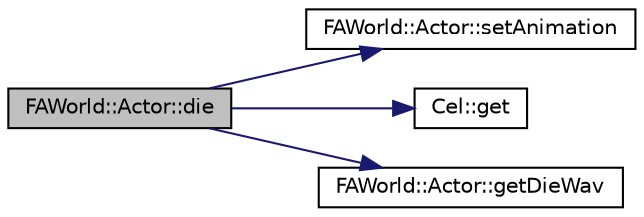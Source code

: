 digraph G
{
  edge [fontname="Helvetica",fontsize="10",labelfontname="Helvetica",labelfontsize="10"];
  node [fontname="Helvetica",fontsize="10",shape=record];
  rankdir="LR";
  Node1 [label="FAWorld::Actor::die",height=0.2,width=0.4,color="black", fillcolor="grey75", style="filled" fontcolor="black"];
  Node1 -> Node2 [color="midnightblue",fontsize="10",style="solid",fontname="Helvetica"];
  Node2 [label="FAWorld::Actor::setAnimation",height=0.2,width=0.4,color="black", fillcolor="white", style="filled",URL="$class_f_a_world_1_1_actor.html#a00af1cf4ccaf76a3cf84dc7ec5ba3390"];
  Node1 -> Node3 [color="midnightblue",fontsize="10",style="solid",fontname="Helvetica"];
  Node3 [label="Cel::get",height=0.2,width=0.4,color="black", fillcolor="white", style="filled",URL="$namespace_cel.html#a4e01b99470fde6ba49817d25dc1e2bc6"];
  Node1 -> Node4 [color="midnightblue",fontsize="10",style="solid",fontname="Helvetica"];
  Node4 [label="FAWorld::Actor::getDieWav",height=0.2,width=0.4,color="black", fillcolor="white", style="filled",URL="$class_f_a_world_1_1_actor.html#aa6234a4667ea2574d192619e786812e4"];
}
